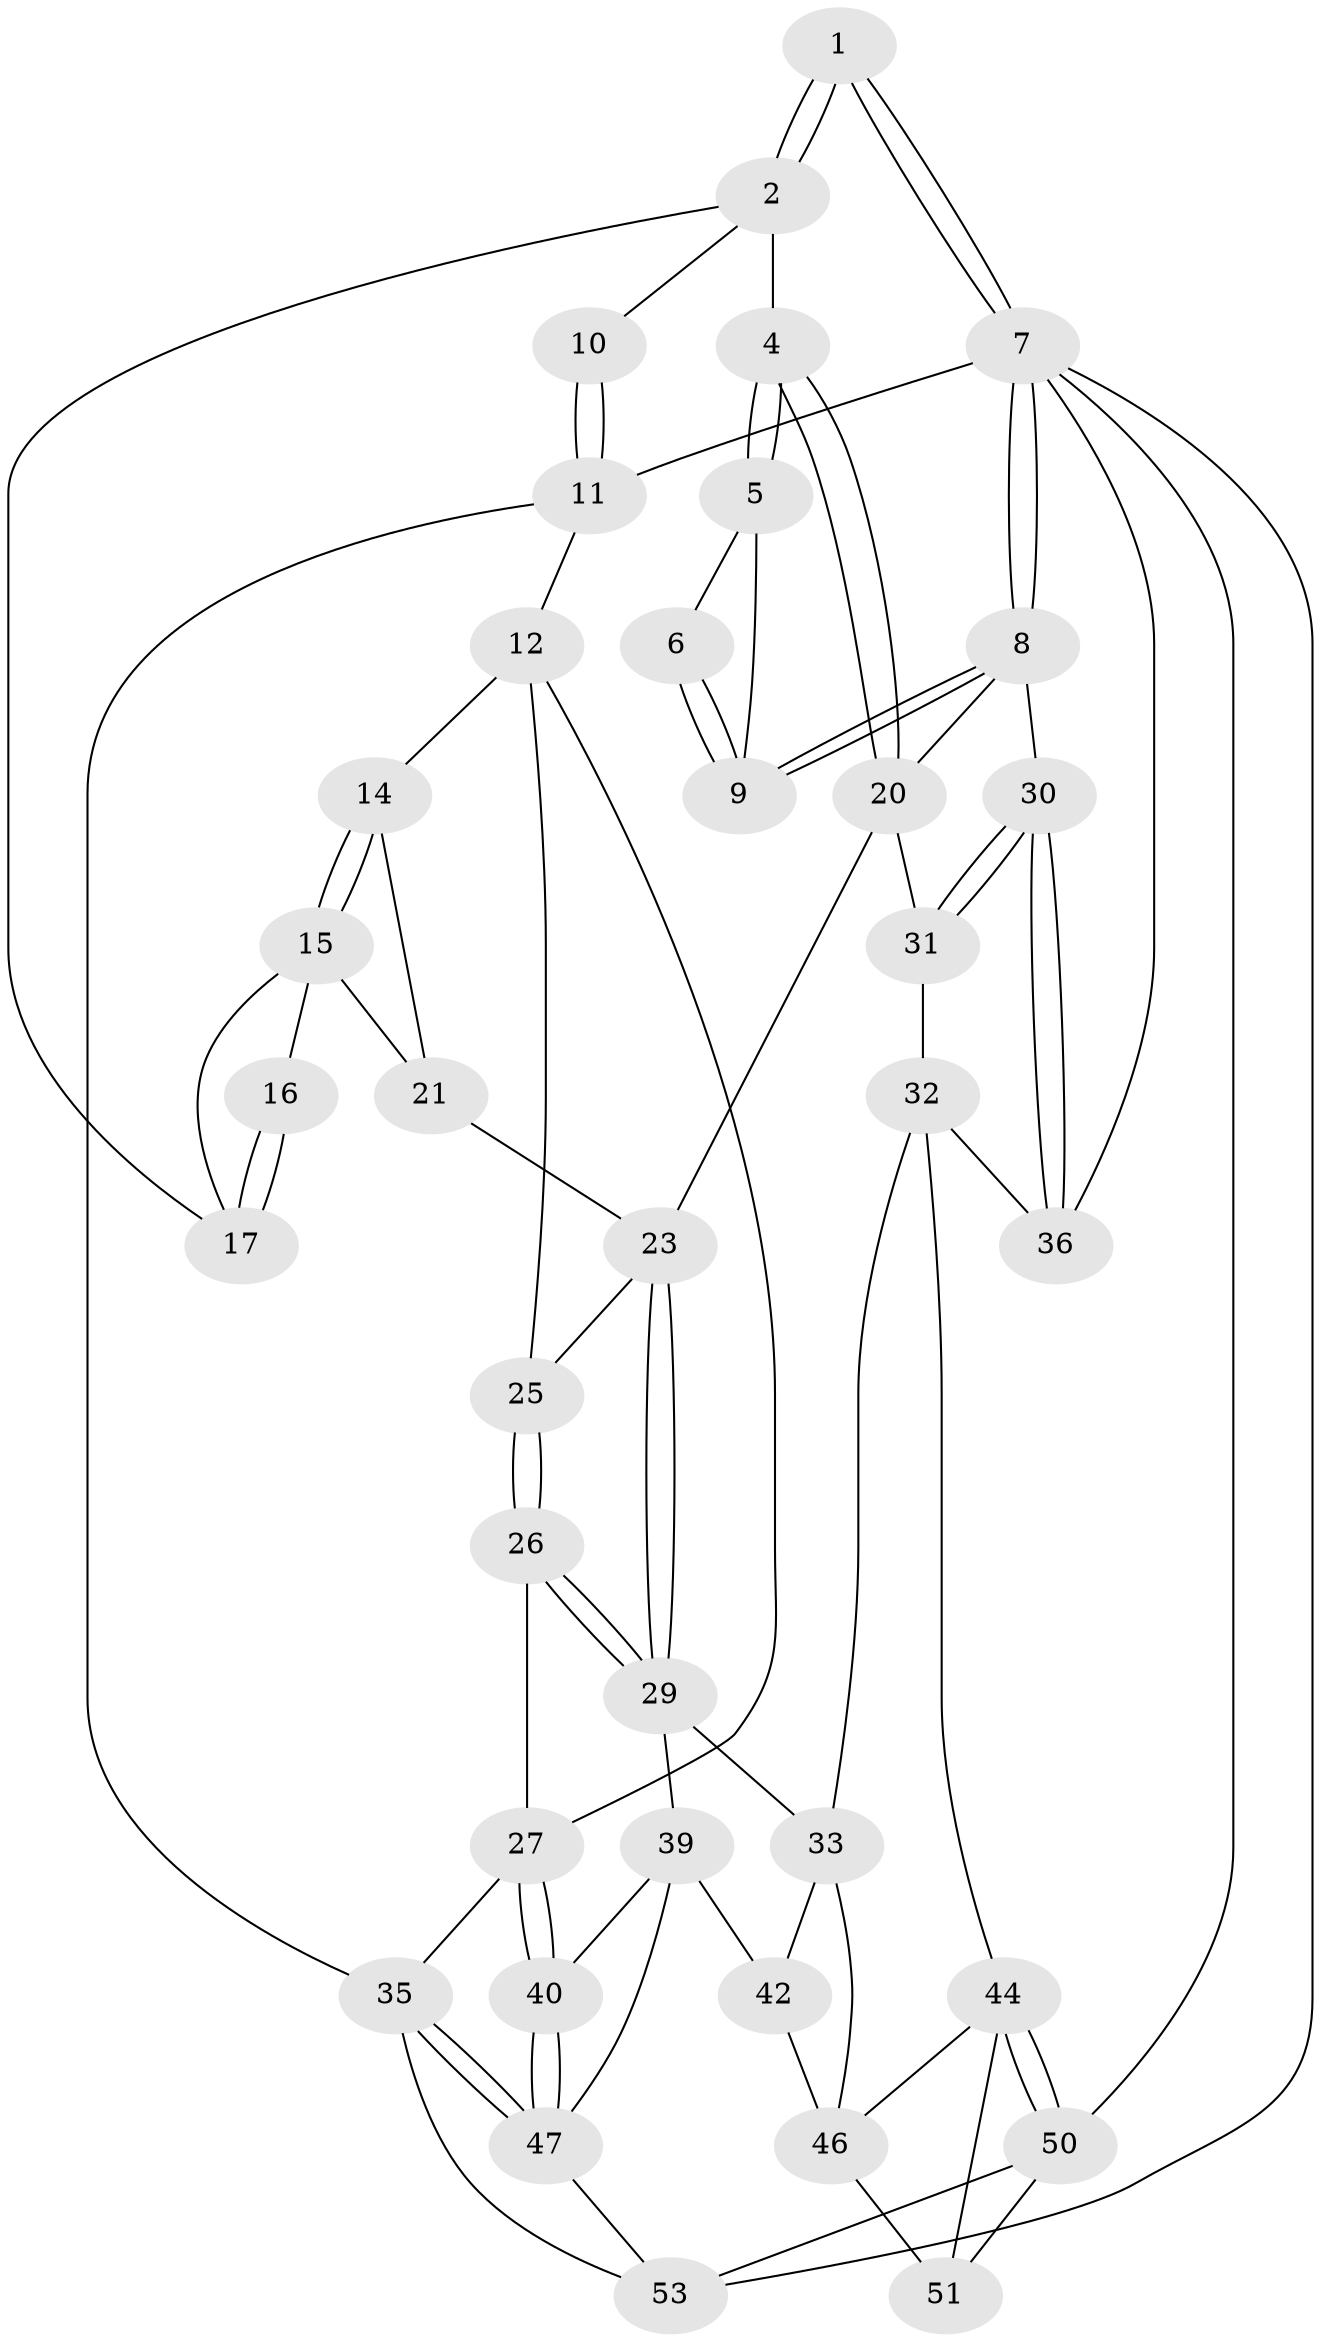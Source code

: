 // Generated by graph-tools (version 1.1) at 2025/52/02/27/25 19:52:37]
// undirected, 37 vertices, 83 edges
graph export_dot {
graph [start="1"]
  node [color=gray90,style=filled];
  1 [pos="+0.8608955686233467+0"];
  2 [pos="+0.4852594646794313+0",super="+3"];
  4 [pos="+0.5486403123001635+0.14524696488576225"];
  5 [pos="+0.6948346367143567+0.11253414294359729"];
  6 [pos="+0.8103125276492561+0.009621948124396528"];
  7 [pos="+1+0",super="+38"];
  8 [pos="+1+0.2681196238321922",super="+19"];
  9 [pos="+0.8623560405551906+0.1308673101702001"];
  10 [pos="+0.28703675623393443+0"];
  11 [pos="+0+0"];
  12 [pos="+0+0.14203844473623065",super="+13"];
  14 [pos="+0.02784446960274032+0.18967504220035494"];
  15 [pos="+0.2006893305413145+0.051007258192781166",super="+18"];
  16 [pos="+0.20228616821977924+0.04796653281927706"];
  17 [pos="+0.35294767087671863+0.14186568147837783"];
  20 [pos="+0.5530161536713878+0.17074014300557208",super="+22"];
  21 [pos="+0.21332701227359627+0.24975940152595563"];
  23 [pos="+0.4074053020021127+0.4851889457982773",super="+24"];
  25 [pos="+0.08788963302586154+0.4165161374322158"];
  26 [pos="+0.07983806328359604+0.5088816992229173"];
  27 [pos="+0.052534042816963375+0.5450903517326071",super="+28"];
  29 [pos="+0.40739267465402634+0.48679679109352264",super="+34"];
  30 [pos="+1+0.3594615201033241"];
  31 [pos="+0.7351707672085669+0.4164056709877618"];
  32 [pos="+0.6623932018903856+0.552760190922377",super="+37"];
  33 [pos="+0.48366622196935133+0.5636586056173212",super="+41"];
  35 [pos="+0+0.8003975121161108"];
  36 [pos="+1+0.602953805456016"];
  39 [pos="+0.37751532097601287+0.5509035993732095",super="+43"];
  40 [pos="+0.16226374426505147+0.7061373308192864"];
  42 [pos="+0.37475256423775294+0.8404264569507969"];
  44 [pos="+0.6929679534329375+0.7754416931886043",super="+45"];
  46 [pos="+0.5701062445548585+0.7413540636153433",super="+49"];
  47 [pos="+0.13296600960947297+0.8037242962993504",super="+48"];
  50 [pos="+1+1",super="+52"];
  51 [pos="+0.5796255754353188+1"];
  53 [pos="+0.21887656429891658+1"];
  1 -- 2;
  1 -- 2;
  1 -- 7;
  1 -- 7;
  2 -- 10;
  2 -- 17;
  2 -- 4;
  4 -- 5;
  4 -- 5;
  4 -- 20;
  4 -- 20;
  5 -- 6;
  5 -- 9;
  6 -- 9;
  6 -- 9;
  7 -- 8;
  7 -- 8;
  7 -- 11;
  7 -- 50;
  7 -- 36;
  7 -- 53;
  8 -- 9;
  8 -- 9;
  8 -- 20;
  8 -- 30;
  10 -- 11;
  10 -- 11;
  11 -- 12;
  11 -- 35;
  12 -- 25;
  12 -- 14;
  12 -- 27;
  14 -- 15;
  14 -- 15;
  14 -- 21;
  15 -- 16;
  15 -- 17;
  15 -- 21;
  16 -- 17;
  16 -- 17;
  20 -- 23;
  20 -- 31;
  21 -- 23;
  23 -- 29;
  23 -- 29;
  23 -- 25;
  25 -- 26;
  25 -- 26;
  26 -- 27;
  26 -- 29;
  26 -- 29;
  27 -- 40;
  27 -- 40;
  27 -- 35;
  29 -- 33;
  29 -- 39;
  30 -- 31;
  30 -- 31;
  30 -- 36;
  30 -- 36;
  31 -- 32;
  32 -- 33;
  32 -- 36;
  32 -- 44;
  33 -- 42;
  33 -- 46;
  35 -- 47;
  35 -- 47;
  35 -- 53;
  39 -- 40;
  39 -- 42;
  39 -- 47;
  40 -- 47;
  40 -- 47;
  42 -- 46;
  44 -- 50;
  44 -- 50;
  44 -- 51;
  44 -- 46;
  46 -- 51;
  47 -- 53;
  50 -- 51;
  50 -- 53;
}
